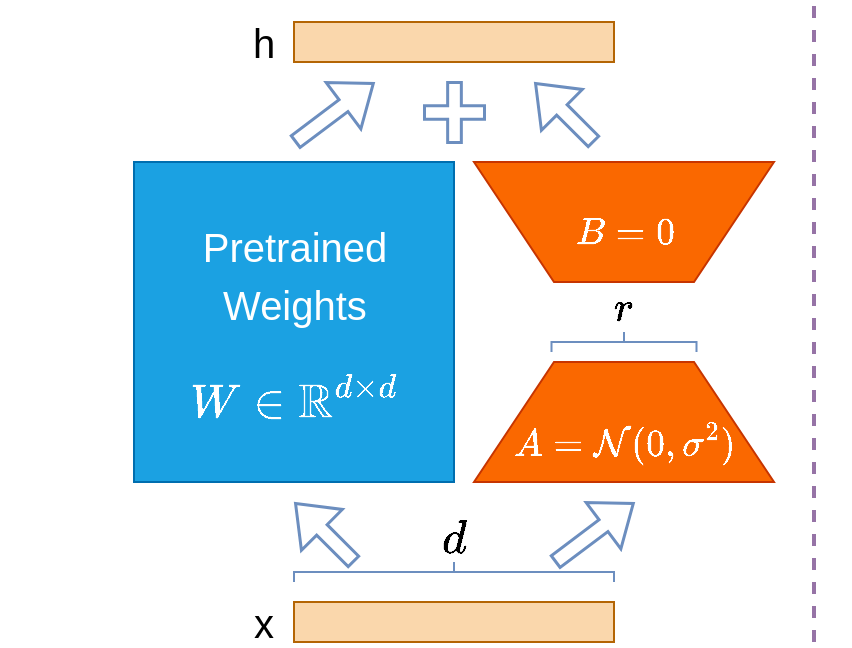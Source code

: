 <mxfile version="23.1.7" type="github">
  <diagram name="第 1 页" id="8flzCKs2ITmLrf17s9QG">
    <mxGraphModel dx="868" dy="503" grid="1" gridSize="10" guides="1" tooltips="1" connect="1" arrows="1" fold="1" page="1" pageScale="1" pageWidth="827" pageHeight="1169" math="1" shadow="0">
      <root>
        <mxCell id="0" />
        <mxCell id="1" parent="0" />
        <mxCell id="Kn0AdO44dXeZzWZKp9BY-1" value="" style="rounded=0;whiteSpace=wrap;html=1;fillColor=#fad7ac;strokeColor=#b46504;" vertex="1" parent="1">
          <mxGeometry x="160" y="300" width="160" height="20" as="geometry" />
        </mxCell>
        <mxCell id="Kn0AdO44dXeZzWZKp9BY-2" value="" style="whiteSpace=wrap;html=1;aspect=fixed;fillColor=#1ba1e2;strokeColor=#006EAF;gradientDirection=north;fontColor=#ffffff;" vertex="1" parent="1">
          <mxGeometry x="80" y="80" width="160" height="160" as="geometry" />
        </mxCell>
        <mxCell id="Kn0AdO44dXeZzWZKp9BY-3" value="" style="shape=trapezoid;perimeter=trapezoidPerimeter;whiteSpace=wrap;html=1;fixedSize=1;size=40;fillColor=#fa6800;strokeColor=#C73500;fontColor=#000000;" vertex="1" parent="1">
          <mxGeometry x="250" y="180" width="150" height="60" as="geometry" />
        </mxCell>
        <mxCell id="Kn0AdO44dXeZzWZKp9BY-4" value="" style="shape=trapezoid;perimeter=trapezoidPerimeter;whiteSpace=wrap;html=1;fixedSize=1;size=40;direction=west;fillColor=#fa6800;strokeColor=#C73500;fontColor=#000000;" vertex="1" parent="1">
          <mxGeometry x="250" y="80" width="150" height="60" as="geometry" />
        </mxCell>
        <mxCell id="Kn0AdO44dXeZzWZKp9BY-5" value="" style="shape=flexArrow;endArrow=classic;html=1;rounded=0;fillColor=none;strokeColor=#6c8ebf;width=6.897;endSize=5.703;strokeWidth=1.5;" edge="1" parent="1">
          <mxGeometry width="50" height="50" relative="1" as="geometry">
            <mxPoint x="290" y="280" as="sourcePoint" />
            <mxPoint x="330" y="250" as="targetPoint" />
          </mxGeometry>
        </mxCell>
        <mxCell id="Kn0AdO44dXeZzWZKp9BY-6" value="" style="rounded=0;whiteSpace=wrap;html=1;fillColor=#fad7ac;strokeColor=#b46504;" vertex="1" parent="1">
          <mxGeometry x="160" y="10" width="160" height="20" as="geometry" />
        </mxCell>
        <mxCell id="Kn0AdO44dXeZzWZKp9BY-8" value="" style="strokeWidth=1;html=1;shape=mxgraph.flowchart.annotation_2;align=left;labelPosition=right;pointerEvents=1;direction=south;fillColor=#dae8fc;strokeColor=#6c8ebf;" vertex="1" parent="1">
          <mxGeometry x="160" y="280" width="160" height="10" as="geometry" />
        </mxCell>
        <mxCell id="Kn0AdO44dXeZzWZKp9BY-9" value="&lt;font style=&quot;font-size: 20px;&quot; face=&quot;Courier New&quot;&gt;$$d$$&lt;/font&gt;" style="text;html=1;align=center;verticalAlign=middle;whiteSpace=wrap;rounded=0;" vertex="1" parent="1">
          <mxGeometry x="210" y="260" width="60" height="20" as="geometry" />
        </mxCell>
        <mxCell id="Kn0AdO44dXeZzWZKp9BY-10" value="" style="shape=flexArrow;endArrow=classic;html=1;rounded=0;fillColor=none;strokeColor=#6c8ebf;width=6.897;endSize=5.703;strokeWidth=1.5;" edge="1" parent="1">
          <mxGeometry width="50" height="50" relative="1" as="geometry">
            <mxPoint x="190" y="280" as="sourcePoint" />
            <mxPoint x="160" y="250" as="targetPoint" />
          </mxGeometry>
        </mxCell>
        <mxCell id="Kn0AdO44dXeZzWZKp9BY-11" value="&lt;font face=&quot;Helvetica&quot; style=&quot;font-size: 20px;&quot;&gt;x&lt;/font&gt;" style="text;html=1;align=center;verticalAlign=middle;whiteSpace=wrap;rounded=0;" vertex="1" parent="1">
          <mxGeometry x="130" y="300" width="30" height="20" as="geometry" />
        </mxCell>
        <mxCell id="Kn0AdO44dXeZzWZKp9BY-12" value="" style="shape=flexArrow;endArrow=classic;html=1;rounded=0;fillColor=none;strokeColor=#6c8ebf;width=6.897;endSize=5.703;strokeWidth=1.5;" edge="1" parent="1">
          <mxGeometry width="50" height="50" relative="1" as="geometry">
            <mxPoint x="160" y="70" as="sourcePoint" />
            <mxPoint x="200" y="40" as="targetPoint" />
          </mxGeometry>
        </mxCell>
        <mxCell id="Kn0AdO44dXeZzWZKp9BY-13" value="" style="shape=flexArrow;endArrow=classic;html=1;rounded=0;fillColor=none;strokeColor=#6c8ebf;width=6.897;endSize=5.703;strokeWidth=1.5;" edge="1" parent="1">
          <mxGeometry width="50" height="50" relative="1" as="geometry">
            <mxPoint x="310" y="70" as="sourcePoint" />
            <mxPoint x="280" y="40" as="targetPoint" />
          </mxGeometry>
        </mxCell>
        <mxCell id="Kn0AdO44dXeZzWZKp9BY-14" value="" style="shape=cross;whiteSpace=wrap;html=1;fillColor=none;strokeColor=#6c8ebf;strokeWidth=1.5;size=0.228;" vertex="1" parent="1">
          <mxGeometry x="225" y="40" width="30" height="30" as="geometry" />
        </mxCell>
        <mxCell id="Kn0AdO44dXeZzWZKp9BY-16" value="&lt;font face=&quot;Helvetica&quot; color=&quot;#ffffff&quot; style=&quot;font-weight: normal; font-size: 20px;&quot;&gt;Pretrained&lt;br&gt;Weights&lt;br&gt;$$W\in \mathbb{R}^{d\times d}$$&lt;/font&gt;" style="text;strokeColor=none;fillColor=none;html=1;fontSize=24;fontStyle=1;verticalAlign=middle;align=center;" vertex="1" parent="1">
          <mxGeometry x="80" y="100" width="160" height="140" as="geometry" />
        </mxCell>
        <mxCell id="Kn0AdO44dXeZzWZKp9BY-17" value="&lt;font face=&quot;Helvetica&quot; style=&quot;font-size: 20px;&quot;&gt;h&lt;/font&gt;" style="text;html=1;align=center;verticalAlign=middle;whiteSpace=wrap;rounded=0;" vertex="1" parent="1">
          <mxGeometry x="130" y="10" width="30" height="20" as="geometry" />
        </mxCell>
        <mxCell id="Kn0AdO44dXeZzWZKp9BY-18" value="&lt;font size=&quot;1&quot; color=&quot;#ffffff&quot;&gt;&lt;span style=&quot;font-weight: 400; font-size: 16px;&quot;&gt;$$B=0$$&lt;/span&gt;&lt;/font&gt;" style="text;strokeColor=none;fillColor=none;html=1;fontSize=24;fontStyle=1;verticalAlign=middle;align=center;" vertex="1" parent="1">
          <mxGeometry x="255" y="90" width="140" height="50" as="geometry" />
        </mxCell>
        <mxCell id="Kn0AdO44dXeZzWZKp9BY-19" value="&lt;font size=&quot;1&quot; color=&quot;#ffffff&quot;&gt;&lt;span style=&quot;font-weight: 400; font-size: 16px;&quot;&gt;$$A=\mathcal{N}(0,\sigma^2)$$&lt;/span&gt;&lt;/font&gt;" style="text;strokeColor=none;fillColor=none;html=1;fontSize=24;fontStyle=1;verticalAlign=middle;align=center;" vertex="1" parent="1">
          <mxGeometry x="255" y="200" width="140" height="40" as="geometry" />
        </mxCell>
        <mxCell id="Kn0AdO44dXeZzWZKp9BY-20" value="" style="endArrow=none;dashed=1;html=1;rounded=0;strokeWidth=2;curved=0;fillColor=#e1d5e7;strokeColor=#9673a6;" edge="1" parent="1">
          <mxGeometry width="50" height="50" relative="1" as="geometry">
            <mxPoint x="420" y="320" as="sourcePoint" />
            <mxPoint x="420" as="targetPoint" />
          </mxGeometry>
        </mxCell>
        <mxCell id="Kn0AdO44dXeZzWZKp9BY-21" value="" style="strokeWidth=1;html=1;shape=mxgraph.flowchart.annotation_2;align=left;labelPosition=right;pointerEvents=1;direction=south;fillColor=#dae8fc;strokeColor=#6c8ebf;" vertex="1" parent="1">
          <mxGeometry x="288.75" y="165" width="72.5" height="10" as="geometry" />
        </mxCell>
        <mxCell id="Kn0AdO44dXeZzWZKp9BY-22" value="&lt;font style=&quot;font-size: 18px;&quot; face=&quot;Courier New&quot;&gt;$$r$$&lt;/font&gt;" style="text;html=1;align=center;verticalAlign=middle;whiteSpace=wrap;rounded=0;" vertex="1" parent="1">
          <mxGeometry x="295" y="145" width="60" height="20" as="geometry" />
        </mxCell>
      </root>
    </mxGraphModel>
  </diagram>
</mxfile>
